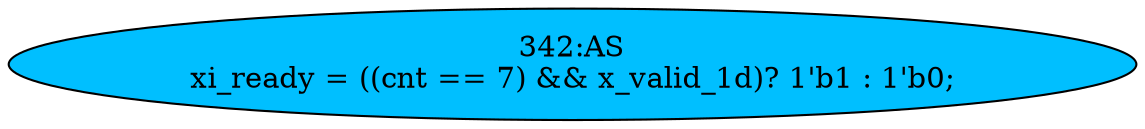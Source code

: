 strict digraph "" {
	node [label="\N"];
	"342:AS"	 [ast="<pyverilog.vparser.ast.Assign object at 0x7f9442a2bc90>",
		def_var="['xi_ready']",
		fillcolor=deepskyblue,
		label="342:AS
xi_ready = ((cnt == 7) && x_valid_1d)? 1'b1 : 1'b0;",
		statements="[]",
		style=filled,
		typ=Assign,
		use_var="['cnt', 'x_valid_1d']"];
}
